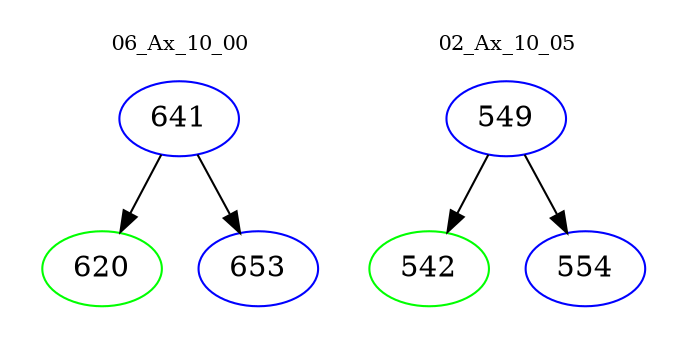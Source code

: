 digraph{
subgraph cluster_0 {
color = white
label = "06_Ax_10_00";
fontsize=10;
T0_641 [label="641", color="blue"]
T0_641 -> T0_620 [color="black"]
T0_620 [label="620", color="green"]
T0_641 -> T0_653 [color="black"]
T0_653 [label="653", color="blue"]
}
subgraph cluster_1 {
color = white
label = "02_Ax_10_05";
fontsize=10;
T1_549 [label="549", color="blue"]
T1_549 -> T1_542 [color="black"]
T1_542 [label="542", color="green"]
T1_549 -> T1_554 [color="black"]
T1_554 [label="554", color="blue"]
}
}
